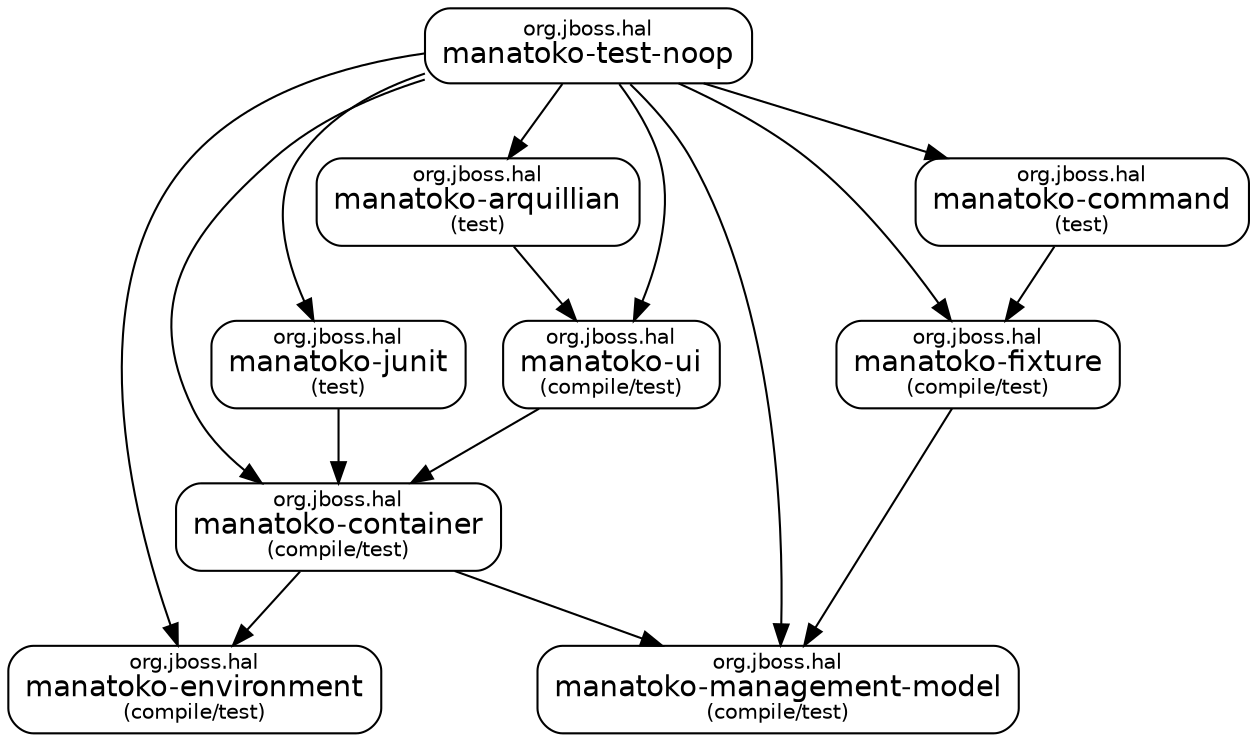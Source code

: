 digraph "manatoko-parent" {
  graph [rankdir="TB"]
  node [shape="box",style="rounded",fontname="Helvetica",fontsize="14"]
  edge [fontsize="10",fontname="Helvetica"]

  // Node Definitions:
  "org.jboss.hal:manatoko-container"[label=<<font point-size="10">org.jboss.hal</font><br/>manatoko-container<font point-size="10"><br/>(compile/test)</font>>]
  "org.jboss.hal:manatoko-environment"[label=<<font point-size="10">org.jboss.hal</font><br/>manatoko-environment<font point-size="10"><br/>(compile/test)</font>>]
  "org.jboss.hal:manatoko-management-model"[label=<<font point-size="10">org.jboss.hal</font><br/>manatoko-management-model<font point-size="10"><br/>(compile/test)</font>>]
  "org.jboss.hal:manatoko-ui"[label=<<font point-size="10">org.jboss.hal</font><br/>manatoko-ui<font point-size="10"><br/>(compile/test)</font>>]
  "org.jboss.hal:manatoko-arquillian"[label=<<font point-size="10">org.jboss.hal</font><br/>manatoko-arquillian<font point-size="10"><br/>(test)</font>>]
  "org.jboss.hal:manatoko-fixture"[label=<<font point-size="10">org.jboss.hal</font><br/>manatoko-fixture<font point-size="10"><br/>(compile/test)</font>>]
  "org.jboss.hal:manatoko-command"[label=<<font point-size="10">org.jboss.hal</font><br/>manatoko-command<font point-size="10"><br/>(test)</font>>]
  "org.jboss.hal:manatoko-junit"[label=<<font point-size="10">org.jboss.hal</font><br/>manatoko-junit<font point-size="10"><br/>(test)</font>>]
  "org.jboss.hal:manatoko-test-noop"[label=<<font point-size="10">org.jboss.hal</font><br/>manatoko-test-noop>]

  // Edge Definitions:
  "org.jboss.hal:manatoko-container" -> "org.jboss.hal:manatoko-environment"
  "org.jboss.hal:manatoko-container" -> "org.jboss.hal:manatoko-management-model"
  "org.jboss.hal:manatoko-ui" -> "org.jboss.hal:manatoko-container"
  "org.jboss.hal:manatoko-arquillian" -> "org.jboss.hal:manatoko-ui"
  "org.jboss.hal:manatoko-fixture" -> "org.jboss.hal:manatoko-management-model"
  "org.jboss.hal:manatoko-command" -> "org.jboss.hal:manatoko-fixture"
  "org.jboss.hal:manatoko-junit" -> "org.jboss.hal:manatoko-container"
  "org.jboss.hal:manatoko-test-noop" -> "org.jboss.hal:manatoko-arquillian"
  "org.jboss.hal:manatoko-test-noop" -> "org.jboss.hal:manatoko-command"
  "org.jboss.hal:manatoko-test-noop" -> "org.jboss.hal:manatoko-container"
  "org.jboss.hal:manatoko-test-noop" -> "org.jboss.hal:manatoko-environment"
  "org.jboss.hal:manatoko-test-noop" -> "org.jboss.hal:manatoko-junit"
  "org.jboss.hal:manatoko-test-noop" -> "org.jboss.hal:manatoko-fixture"
  "org.jboss.hal:manatoko-test-noop" -> "org.jboss.hal:manatoko-management-model"
  "org.jboss.hal:manatoko-test-noop" -> "org.jboss.hal:manatoko-ui"
}